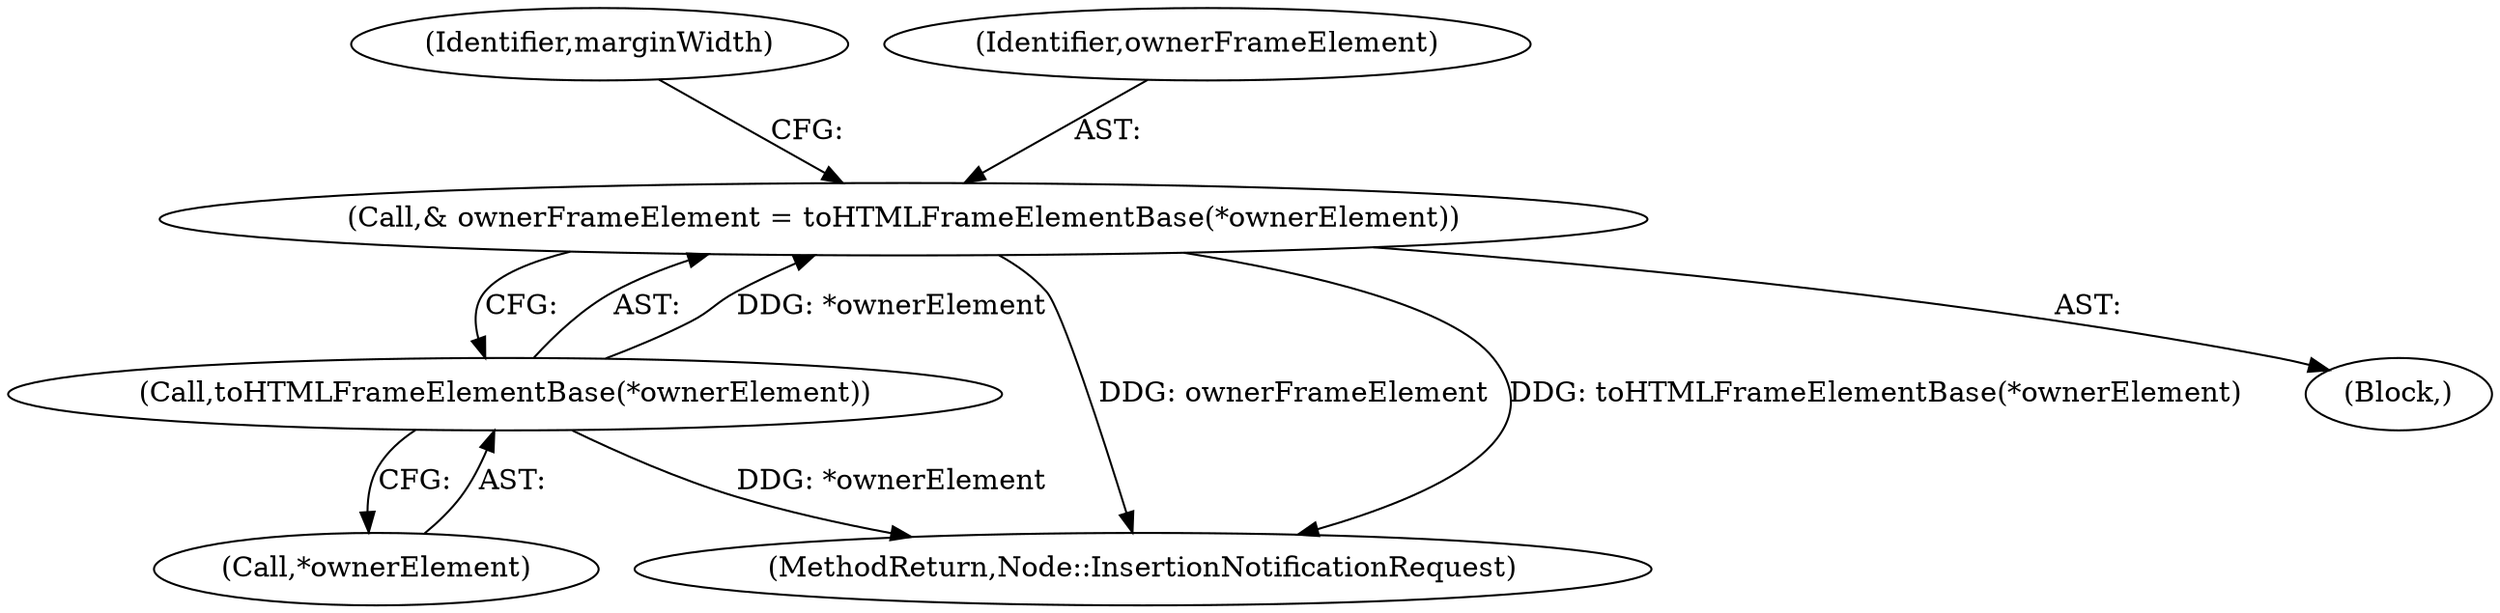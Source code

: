 digraph "1_Chrome_d22bd7ecd1cc576a1a586ee59d5e08d7eee6cdf3@del" {
"1000117" [label="(Call,& ownerFrameElement = toHTMLFrameElementBase(*ownerElement))"];
"1000119" [label="(Call,toHTMLFrameElementBase(*ownerElement))"];
"1000148" [label="(MethodReturn,Node::InsertionNotificationRequest)"];
"1000120" [label="(Call,*ownerElement)"];
"1000115" [label="(Block,)"];
"1000124" [label="(Identifier,marginWidth)"];
"1000119" [label="(Call,toHTMLFrameElementBase(*ownerElement))"];
"1000118" [label="(Identifier,ownerFrameElement)"];
"1000117" [label="(Call,& ownerFrameElement = toHTMLFrameElementBase(*ownerElement))"];
"1000117" -> "1000115"  [label="AST: "];
"1000117" -> "1000119"  [label="CFG: "];
"1000118" -> "1000117"  [label="AST: "];
"1000119" -> "1000117"  [label="AST: "];
"1000124" -> "1000117"  [label="CFG: "];
"1000117" -> "1000148"  [label="DDG: ownerFrameElement"];
"1000117" -> "1000148"  [label="DDG: toHTMLFrameElementBase(*ownerElement)"];
"1000119" -> "1000117"  [label="DDG: *ownerElement"];
"1000119" -> "1000120"  [label="CFG: "];
"1000120" -> "1000119"  [label="AST: "];
"1000119" -> "1000148"  [label="DDG: *ownerElement"];
}
